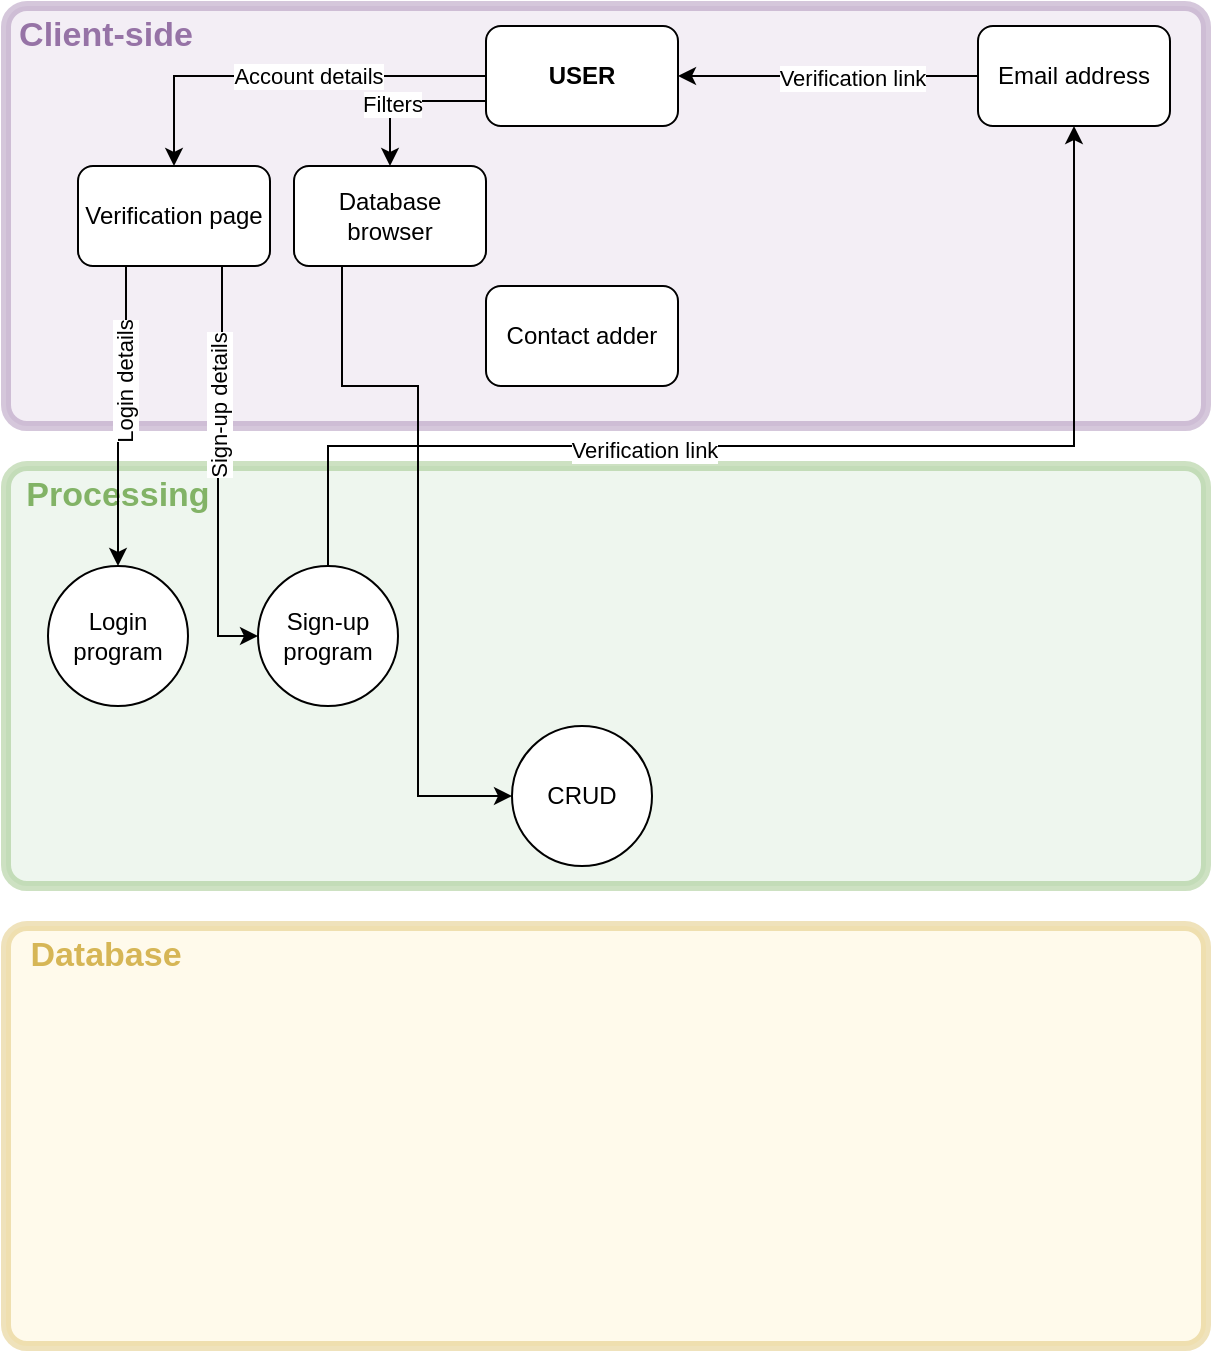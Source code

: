<mxfile version="21.2.1" type="github">
  <diagram name="Page-1" id="DdxZA5GexF_VP8a_7yuy">
    <mxGraphModel dx="1434" dy="788" grid="1" gridSize="10" guides="1" tooltips="1" connect="1" arrows="1" fold="1" page="1" pageScale="1" pageWidth="827" pageHeight="1169" math="0" shadow="0">
      <root>
        <mxCell id="0" />
        <mxCell id="1" parent="0" />
        <mxCell id="scGVtARDGO441qJ0OcvR-1" value="" style="rounded=1;whiteSpace=wrap;html=1;fillColor=#e1d5e7;fillStyle=auto;opacity=40;strokeColor=#9673A6;gradientColor=none;strokeWidth=5;perimeterSpacing=0;arcSize=5;" vertex="1" parent="1">
          <mxGeometry x="114" y="50" width="600" height="210" as="geometry" />
        </mxCell>
        <mxCell id="scGVtARDGO441qJ0OcvR-3" value="Client-side" style="text;html=1;strokeColor=none;fillColor=none;align=center;verticalAlign=middle;whiteSpace=wrap;rounded=0;fontFamily=Helvetica;fontStyle=1;fontColor=#9673a6;fontSize=17;" vertex="1" parent="1">
          <mxGeometry x="114" y="50" width="100" height="30" as="geometry" />
        </mxCell>
        <mxCell id="scGVtARDGO441qJ0OcvR-12" style="edgeStyle=orthogonalEdgeStyle;rounded=0;orthogonalLoop=1;jettySize=auto;html=1;exitX=0;exitY=0.5;exitDx=0;exitDy=0;entryX=0.5;entryY=0;entryDx=0;entryDy=0;" edge="1" parent="1" source="scGVtARDGO441qJ0OcvR-4" target="scGVtARDGO441qJ0OcvR-7">
          <mxGeometry relative="1" as="geometry" />
        </mxCell>
        <mxCell id="scGVtARDGO441qJ0OcvR-16" value="Account details" style="edgeLabel;html=1;align=center;verticalAlign=middle;resizable=0;points=[];" vertex="1" connectable="0" parent="scGVtARDGO441qJ0OcvR-12">
          <mxGeometry x="-0.114" relative="1" as="geometry">
            <mxPoint as="offset" />
          </mxGeometry>
        </mxCell>
        <mxCell id="scGVtARDGO441qJ0OcvR-27" style="edgeStyle=orthogonalEdgeStyle;rounded=0;orthogonalLoop=1;jettySize=auto;html=1;exitX=0;exitY=0.75;exitDx=0;exitDy=0;entryX=0.5;entryY=0;entryDx=0;entryDy=0;" edge="1" parent="1" source="scGVtARDGO441qJ0OcvR-4" target="scGVtARDGO441qJ0OcvR-26">
          <mxGeometry relative="1" as="geometry" />
        </mxCell>
        <mxCell id="scGVtARDGO441qJ0OcvR-28" value="Filters" style="edgeLabel;html=1;align=center;verticalAlign=middle;resizable=0;points=[];" vertex="1" connectable="0" parent="scGVtARDGO441qJ0OcvR-27">
          <mxGeometry x="0.182" y="1" relative="1" as="geometry">
            <mxPoint as="offset" />
          </mxGeometry>
        </mxCell>
        <mxCell id="scGVtARDGO441qJ0OcvR-4" value="&lt;b&gt;USER&lt;/b&gt;" style="rounded=1;whiteSpace=wrap;html=1;" vertex="1" parent="1">
          <mxGeometry x="354" y="60" width="96" height="50" as="geometry" />
        </mxCell>
        <mxCell id="scGVtARDGO441qJ0OcvR-5" value="" style="rounded=1;whiteSpace=wrap;html=1;fillColor=#d5e8d4;fillStyle=auto;opacity=40;strokeColor=#82B366;strokeWidth=5;perimeterSpacing=0;arcSize=5;" vertex="1" parent="1">
          <mxGeometry x="114" y="280" width="600" height="210" as="geometry" />
        </mxCell>
        <mxCell id="scGVtARDGO441qJ0OcvR-6" value="Processing" style="text;html=1;strokeColor=none;fillColor=none;align=center;verticalAlign=middle;whiteSpace=wrap;rounded=0;fontFamily=Helvetica;fontStyle=1;fontColor=#82b366;fontSize=17;" vertex="1" parent="1">
          <mxGeometry x="120" y="280" width="100" height="30" as="geometry" />
        </mxCell>
        <mxCell id="scGVtARDGO441qJ0OcvR-20" style="edgeStyle=orthogonalEdgeStyle;rounded=0;orthogonalLoop=1;jettySize=auto;html=1;exitX=0.25;exitY=1;exitDx=0;exitDy=0;" edge="1" parent="1" source="scGVtARDGO441qJ0OcvR-7" target="scGVtARDGO441qJ0OcvR-18">
          <mxGeometry relative="1" as="geometry" />
        </mxCell>
        <mxCell id="scGVtARDGO441qJ0OcvR-22" value="Login details" style="edgeLabel;html=1;align=center;verticalAlign=middle;resizable=0;points=[];rotation=270;" vertex="1" connectable="0" parent="scGVtARDGO441qJ0OcvR-20">
          <mxGeometry x="-0.247" y="-1" relative="1" as="geometry">
            <mxPoint as="offset" />
          </mxGeometry>
        </mxCell>
        <mxCell id="scGVtARDGO441qJ0OcvR-21" style="edgeStyle=orthogonalEdgeStyle;rounded=0;orthogonalLoop=1;jettySize=auto;html=1;exitX=0.75;exitY=1;exitDx=0;exitDy=0;entryX=0;entryY=0.5;entryDx=0;entryDy=0;" edge="1" parent="1" source="scGVtARDGO441qJ0OcvR-7" target="scGVtARDGO441qJ0OcvR-19">
          <mxGeometry relative="1" as="geometry" />
        </mxCell>
        <mxCell id="scGVtARDGO441qJ0OcvR-23" value="Sign-up details" style="edgeLabel;html=1;align=center;verticalAlign=middle;resizable=0;points=[];rotation=270;" vertex="1" connectable="0" parent="scGVtARDGO441qJ0OcvR-21">
          <mxGeometry x="-0.478" y="1" relative="1" as="geometry">
            <mxPoint x="-3" y="16" as="offset" />
          </mxGeometry>
        </mxCell>
        <mxCell id="scGVtARDGO441qJ0OcvR-7" value="Verification page" style="rounded=1;whiteSpace=wrap;html=1;" vertex="1" parent="1">
          <mxGeometry x="150" y="130" width="96" height="50" as="geometry" />
        </mxCell>
        <mxCell id="scGVtARDGO441qJ0OcvR-13" style="edgeStyle=orthogonalEdgeStyle;rounded=0;orthogonalLoop=1;jettySize=auto;html=1;exitX=0;exitY=0.5;exitDx=0;exitDy=0;" edge="1" parent="1" source="scGVtARDGO441qJ0OcvR-8" target="scGVtARDGO441qJ0OcvR-4">
          <mxGeometry relative="1" as="geometry" />
        </mxCell>
        <mxCell id="scGVtARDGO441qJ0OcvR-17" value="Verification link" style="edgeLabel;html=1;align=center;verticalAlign=middle;resizable=0;points=[];" vertex="1" connectable="0" parent="scGVtARDGO441qJ0OcvR-13">
          <mxGeometry x="-0.16" y="1" relative="1" as="geometry">
            <mxPoint as="offset" />
          </mxGeometry>
        </mxCell>
        <mxCell id="scGVtARDGO441qJ0OcvR-8" value="Email address" style="rounded=1;whiteSpace=wrap;html=1;" vertex="1" parent="1">
          <mxGeometry x="600" y="60" width="96" height="50" as="geometry" />
        </mxCell>
        <mxCell id="scGVtARDGO441qJ0OcvR-18" value="Login program" style="ellipse;whiteSpace=wrap;html=1;aspect=fixed;" vertex="1" parent="1">
          <mxGeometry x="135" y="330" width="70" height="70" as="geometry" />
        </mxCell>
        <mxCell id="scGVtARDGO441qJ0OcvR-24" style="edgeStyle=orthogonalEdgeStyle;rounded=0;orthogonalLoop=1;jettySize=auto;html=1;exitX=0.5;exitY=0;exitDx=0;exitDy=0;entryX=0.5;entryY=1;entryDx=0;entryDy=0;" edge="1" parent="1" source="scGVtARDGO441qJ0OcvR-19" target="scGVtARDGO441qJ0OcvR-8">
          <mxGeometry relative="1" as="geometry">
            <Array as="points">
              <mxPoint x="275" y="270" />
              <mxPoint x="648" y="270" />
            </Array>
          </mxGeometry>
        </mxCell>
        <mxCell id="scGVtARDGO441qJ0OcvR-25" value="Verification link" style="edgeLabel;html=1;align=center;verticalAlign=middle;resizable=0;points=[];" vertex="1" connectable="0" parent="scGVtARDGO441qJ0OcvR-24">
          <mxGeometry x="-0.265" y="-2" relative="1" as="geometry">
            <mxPoint as="offset" />
          </mxGeometry>
        </mxCell>
        <mxCell id="scGVtARDGO441qJ0OcvR-19" value="Sign-up program" style="ellipse;whiteSpace=wrap;html=1;aspect=fixed;" vertex="1" parent="1">
          <mxGeometry x="240" y="330" width="70" height="70" as="geometry" />
        </mxCell>
        <mxCell id="scGVtARDGO441qJ0OcvR-38" style="edgeStyle=orthogonalEdgeStyle;rounded=0;orthogonalLoop=1;jettySize=auto;html=1;exitX=0.25;exitY=1;exitDx=0;exitDy=0;entryX=0;entryY=0.5;entryDx=0;entryDy=0;" edge="1" parent="1" source="scGVtARDGO441qJ0OcvR-26" target="scGVtARDGO441qJ0OcvR-31">
          <mxGeometry relative="1" as="geometry">
            <Array as="points">
              <mxPoint x="282" y="240" />
              <mxPoint x="320" y="240" />
              <mxPoint x="320" y="445" />
            </Array>
          </mxGeometry>
        </mxCell>
        <mxCell id="scGVtARDGO441qJ0OcvR-26" value="Database browser" style="rounded=1;whiteSpace=wrap;html=1;" vertex="1" parent="1">
          <mxGeometry x="258" y="130" width="96" height="50" as="geometry" />
        </mxCell>
        <mxCell id="scGVtARDGO441qJ0OcvR-31" value="CRUD" style="ellipse;whiteSpace=wrap;html=1;aspect=fixed;" vertex="1" parent="1">
          <mxGeometry x="367" y="410" width="70" height="70" as="geometry" />
        </mxCell>
        <mxCell id="scGVtARDGO441qJ0OcvR-35" value="Contact adder" style="rounded=1;whiteSpace=wrap;html=1;" vertex="1" parent="1">
          <mxGeometry x="354" y="190" width="96" height="50" as="geometry" />
        </mxCell>
        <mxCell id="scGVtARDGO441qJ0OcvR-36" value="" style="rounded=1;whiteSpace=wrap;html=1;fillColor=#fff2cc;fillStyle=auto;opacity=40;strokeColor=#d6b656;strokeWidth=5;perimeterSpacing=0;arcSize=5;" vertex="1" parent="1">
          <mxGeometry x="114" y="510" width="600" height="210" as="geometry" />
        </mxCell>
        <mxCell id="scGVtARDGO441qJ0OcvR-37" value="Database" style="text;html=1;strokeColor=none;fillColor=none;align=center;verticalAlign=middle;whiteSpace=wrap;rounded=0;fontFamily=Helvetica;fontStyle=1;fontColor=#d6b656;fontSize=17;" vertex="1" parent="1">
          <mxGeometry x="114" y="510" width="100" height="30" as="geometry" />
        </mxCell>
      </root>
    </mxGraphModel>
  </diagram>
</mxfile>
